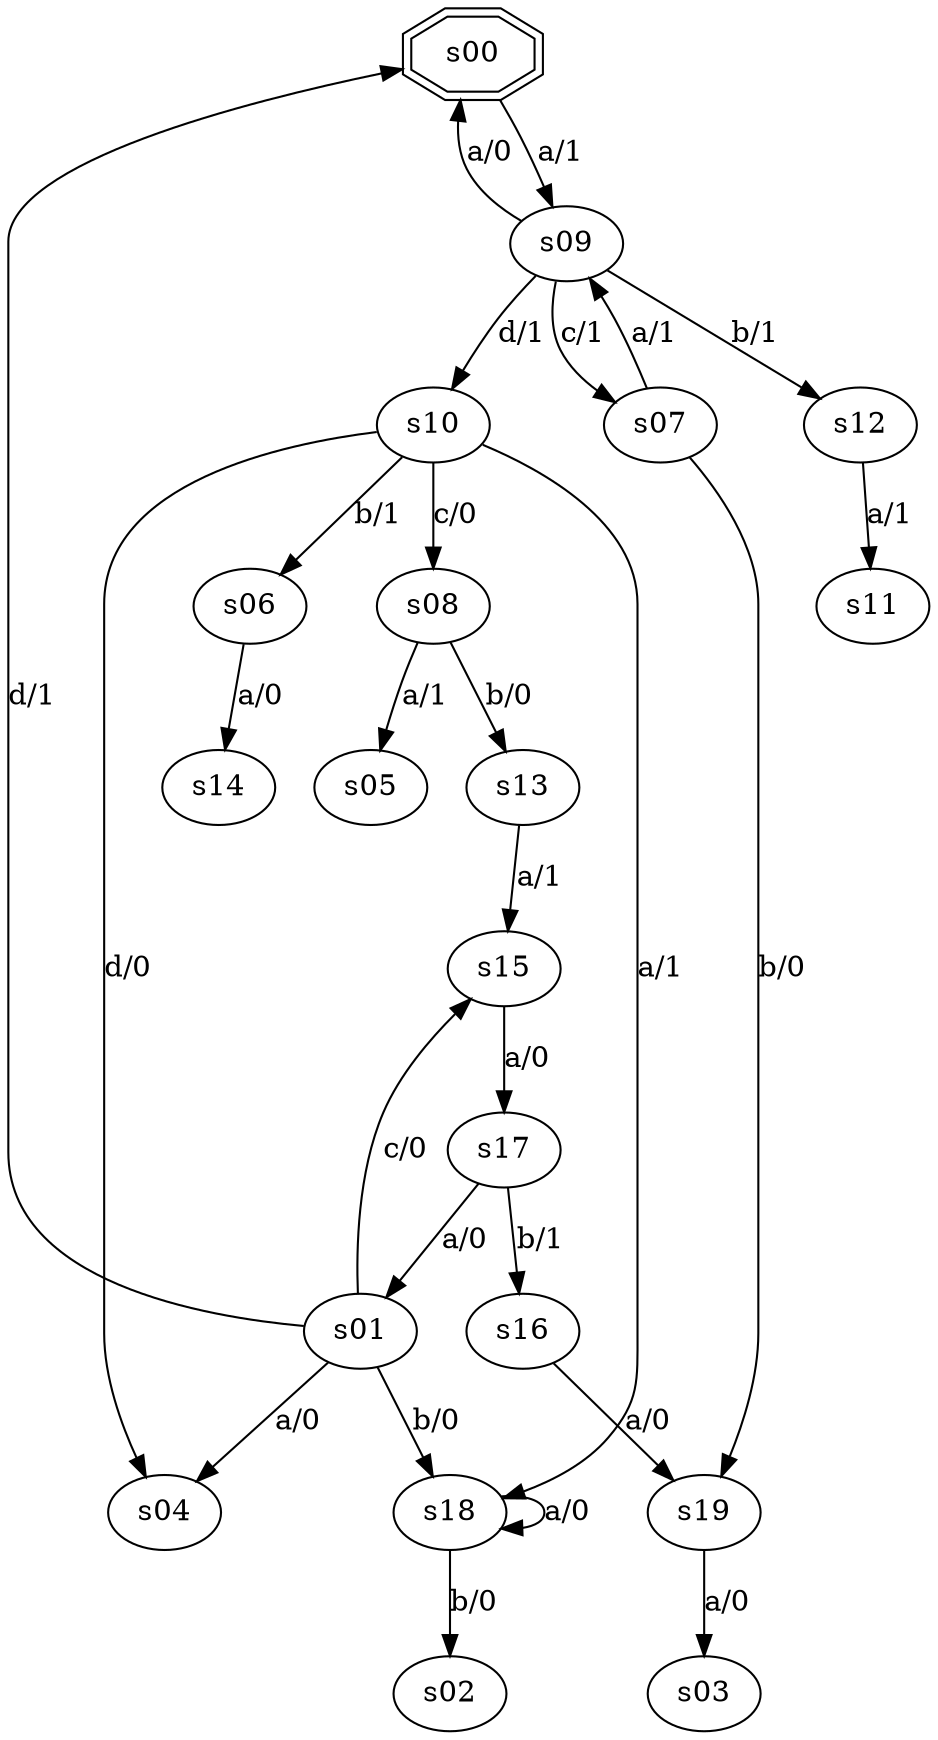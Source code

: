 digraph graph_006 {
	s00 -> s09 [label="a/1"];
	s01 -> s04 [label="a/0"];
	s01 -> s18 [label="b/0"];
	s01 -> s15 [label="c/0"];
	s01 -> s00 [label="d/1"];
	s06 -> s14 [label="a/0"];
	s07 -> s09 [label="a/1"];
	s07 -> s19 [label="b/0"];
	s08 -> s05 [label="a/1"];
	s08 -> s13 [label="b/0"];
	s09 -> s00 [label="a/0"];
	s09 -> s12 [label="b/1"];
	s09 -> s07 [label="c/1"];
	s09 -> s10 [label="d/1"];
	s10 -> s18 [label="a/1"];
	s10 -> s06 [label="b/1"];
	s10 -> s08 [label="c/0"];
	s10 -> s04 [label="d/0"];
	s12 -> s11 [label="a/1"];
	s13 -> s15 [label="a/1"];
	s15 -> s17 [label="a/0"];
	s16 -> s19 [label="a/0"];
	s17 -> s01 [label="a/0"];
	s17 -> s16 [label="b/1"];
	s18 -> s18 [label="a/0"];
	s18 -> s02 [label="b/0"];
	s19 -> s03 [label="a/0"];
	s00 [shape=doubleoctagon];
}